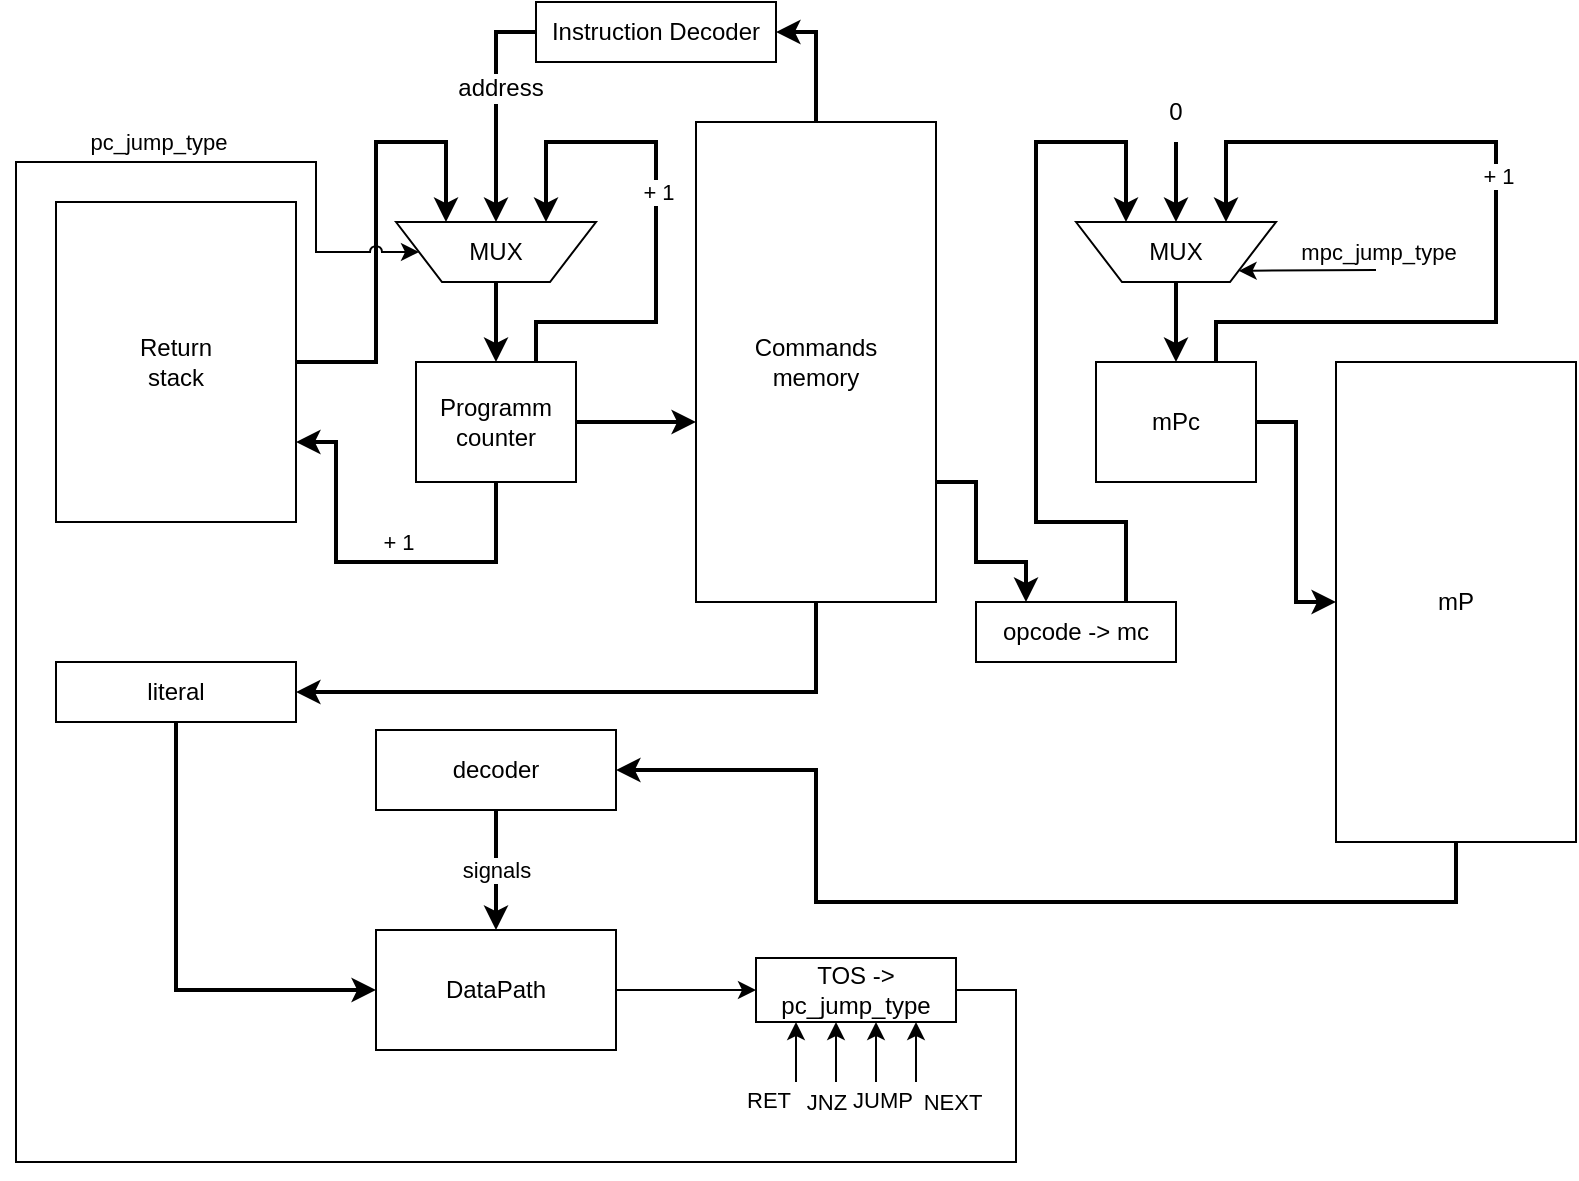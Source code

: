 <mxfile version="20.5.3" type="embed"><diagram name="Страница — 1" id="-2dhWkgFpOOAvYboyMm9"><mxGraphModel dx="251" dy="172" grid="1" gridSize="10" guides="1" tooltips="1" connect="1" arrows="1" fold="1" page="1" pageScale="1" pageWidth="827" pageHeight="1169" math="0" shadow="0"><root><mxCell id="0"/><mxCell id="1" parent="0"/><mxCell id="Bh3pZPlAoXe7MRYz6FHz-1" value="DataPath" style="rounded=0;whiteSpace=wrap;html=1;" parent="1" vertex="1"><mxGeometry x="200" y="524" width="120" height="60" as="geometry"/></mxCell><mxCell id="Bh3pZPlAoXe7MRYz6FHz-2" value="Return&lt;div&gt;stack&lt;/div&gt;" style="rounded=0;whiteSpace=wrap;html=1;" parent="1" vertex="1"><mxGeometry x="40" y="160" width="120" height="160" as="geometry"/></mxCell><mxCell id="Bh3pZPlAoXe7MRYz6FHz-3" value="Commands&lt;div&gt;&lt;span style=&quot;background-color: initial;&quot;&gt;memory&lt;/span&gt;&lt;br&gt;&lt;/div&gt;" style="rounded=0;whiteSpace=wrap;html=1;" parent="1" vertex="1"><mxGeometry x="360" y="120" width="120" height="240" as="geometry"/></mxCell><mxCell id="Bh3pZPlAoXe7MRYz6FHz-4" value="mP" style="rounded=0;whiteSpace=wrap;html=1;" parent="1" vertex="1"><mxGeometry x="680" y="240" width="120" height="240" as="geometry"/></mxCell><mxCell id="Bh3pZPlAoXe7MRYz6FHz-5" value="mPc" style="rounded=0;whiteSpace=wrap;html=1;" parent="1" vertex="1"><mxGeometry x="560" y="240" width="80" height="60" as="geometry"/></mxCell><mxCell id="Bh3pZPlAoXe7MRYz6FHz-6" value="decoder" style="rounded=0;whiteSpace=wrap;html=1;" parent="1" vertex="1"><mxGeometry x="200" y="424" width="120" height="40" as="geometry"/></mxCell><mxCell id="Bh3pZPlAoXe7MRYz6FHz-8" value="Programm&lt;div&gt;counter&lt;/div&gt;" style="rounded=0;whiteSpace=wrap;html=1;" parent="1" vertex="1"><mxGeometry x="220" y="240" width="80" height="60" as="geometry"/></mxCell><mxCell id="2" value="" style="endArrow=classic;html=1;rounded=0;exitX=1;exitY=0.5;exitDx=0;exitDy=0;entryX=0;entryY=0.5;entryDx=0;entryDy=0;strokeWidth=2;" parent="1" source="Bh3pZPlAoXe7MRYz6FHz-5" target="Bh3pZPlAoXe7MRYz6FHz-4" edge="1"><mxGeometry width="50" height="50" relative="1" as="geometry"><mxPoint x="390" y="530" as="sourcePoint"/><mxPoint x="440" y="480" as="targetPoint"/><Array as="points"><mxPoint x="660" y="270"/><mxPoint x="660" y="360"/></Array></mxGeometry></mxCell><mxCell id="4" value="MUX" style="verticalLabelPosition=middle;verticalAlign=middle;html=1;shape=trapezoid;perimeter=trapezoidPerimeter;whiteSpace=wrap;size=0.23;arcSize=10;flipV=1;labelPosition=center;align=center;rotation=0;" parent="1" vertex="1"><mxGeometry x="550" y="170" width="100" height="30" as="geometry"/></mxCell><mxCell id="5" value="" style="endArrow=classic;html=1;rounded=0;exitX=0.5;exitY=1;exitDx=0;exitDy=0;entryX=0.5;entryY=0;entryDx=0;entryDy=0;strokeWidth=2;" parent="1" source="4" target="Bh3pZPlAoXe7MRYz6FHz-5" edge="1"><mxGeometry width="50" height="50" relative="1" as="geometry"><mxPoint x="510" y="410" as="sourcePoint"/><mxPoint x="560" y="360" as="targetPoint"/></mxGeometry></mxCell><mxCell id="6" value="" style="endArrow=classic;html=1;rounded=0;exitX=0.5;exitY=1;exitDx=0;exitDy=0;entryX=1;entryY=0.5;entryDx=0;entryDy=0;strokeWidth=2;" parent="1" source="Bh3pZPlAoXe7MRYz6FHz-4" target="Bh3pZPlAoXe7MRYz6FHz-6" edge="1"><mxGeometry width="50" height="50" relative="1" as="geometry"><mxPoint x="510" y="410" as="sourcePoint"/><mxPoint x="560" y="360" as="targetPoint"/><Array as="points"><mxPoint x="740" y="510"/><mxPoint x="420" y="510"/><mxPoint x="420" y="444"/></Array></mxGeometry></mxCell><mxCell id="7" value="" style="endArrow=classic;html=1;rounded=0;exitX=0.5;exitY=1;exitDx=0;exitDy=0;entryX=0.5;entryY=0;entryDx=0;entryDy=0;strokeWidth=2;" parent="1" source="Bh3pZPlAoXe7MRYz6FHz-6" target="Bh3pZPlAoXe7MRYz6FHz-1" edge="1"><mxGeometry relative="1" as="geometry"><mxPoint x="480" y="414" as="sourcePoint"/><mxPoint x="580" y="414" as="targetPoint"/></mxGeometry></mxCell><mxCell id="8" value="signals" style="edgeLabel;resizable=0;html=1;align=center;verticalAlign=middle;" parent="7" connectable="0" vertex="1"><mxGeometry relative="1" as="geometry"/></mxCell><mxCell id="9" value="" style="endArrow=classic;html=1;rounded=0;exitX=0.75;exitY=0;exitDx=0;exitDy=0;entryX=0.75;entryY=0;entryDx=0;entryDy=0;strokeWidth=2;" parent="1" source="Bh3pZPlAoXe7MRYz6FHz-5" target="4" edge="1"><mxGeometry width="50" height="50" relative="1" as="geometry"><mxPoint x="390" y="300" as="sourcePoint"/><mxPoint x="440" y="250" as="targetPoint"/><Array as="points"><mxPoint x="620" y="220"/><mxPoint x="760" y="220"/><mxPoint x="760" y="130"/><mxPoint x="625" y="130"/></Array></mxGeometry></mxCell><mxCell id="10" value="+ 1" style="edgeLabel;html=1;align=center;verticalAlign=middle;resizable=0;points=[];" parent="9" vertex="1" connectable="0"><mxGeometry x="0.099" y="-1" relative="1" as="geometry"><mxPoint as="offset"/></mxGeometry></mxCell><mxCell id="11" value="" style="endArrow=classic;html=1;rounded=0;entryX=0.5;entryY=0;entryDx=0;entryDy=0;exitX=0.5;exitY=1;exitDx=0;exitDy=0;strokeWidth=2;" parent="1" source="12" target="4" edge="1"><mxGeometry width="50" height="50" relative="1" as="geometry"><mxPoint x="600" y="130" as="sourcePoint"/><mxPoint x="560" y="180" as="targetPoint"/></mxGeometry></mxCell><mxCell id="12" value="0" style="text;html=1;strokeColor=none;fillColor=none;align=center;verticalAlign=middle;whiteSpace=wrap;rounded=0;strokeWidth=2;" parent="1" vertex="1"><mxGeometry x="590" y="100" width="20" height="30" as="geometry"/></mxCell><mxCell id="13" value="opcode -&amp;gt; mc" style="rounded=0;whiteSpace=wrap;html=1;" parent="1" vertex="1"><mxGeometry x="500" y="360" width="100" height="30" as="geometry"/></mxCell><mxCell id="14" value="" style="endArrow=classic;html=1;rounded=0;exitX=1;exitY=0.75;exitDx=0;exitDy=0;entryX=0.25;entryY=0;entryDx=0;entryDy=0;strokeWidth=2;" parent="1" source="Bh3pZPlAoXe7MRYz6FHz-3" target="13" edge="1"><mxGeometry width="50" height="50" relative="1" as="geometry"><mxPoint x="510" y="340" as="sourcePoint"/><mxPoint x="560" y="290" as="targetPoint"/><Array as="points"><mxPoint x="500" y="300"/><mxPoint x="500" y="340"/><mxPoint x="525" y="340"/></Array></mxGeometry></mxCell><mxCell id="15" value="" style="endArrow=classic;html=1;rounded=0;exitX=0.75;exitY=0;exitDx=0;exitDy=0;entryX=0.25;entryY=0;entryDx=0;entryDy=0;strokeWidth=2;" parent="1" source="13" target="4" edge="1"><mxGeometry width="50" height="50" relative="1" as="geometry"><mxPoint x="510" y="340" as="sourcePoint"/><mxPoint x="560" y="290" as="targetPoint"/><Array as="points"><mxPoint x="575" y="320"/><mxPoint x="530" y="320"/><mxPoint x="530" y="130"/><mxPoint x="575" y="130"/></Array></mxGeometry></mxCell><mxCell id="16" value="" style="endArrow=classic;html=1;rounded=0;exitX=1;exitY=0.5;exitDx=0;exitDy=0;entryX=0.25;entryY=0;entryDx=0;entryDy=0;strokeWidth=2;" parent="1" source="Bh3pZPlAoXe7MRYz6FHz-2" target="21" edge="1"><mxGeometry width="50" height="50" relative="1" as="geometry"><mxPoint x="430" y="350" as="sourcePoint"/><mxPoint x="480" y="300" as="targetPoint"/><Array as="points"><mxPoint x="200" y="240"/><mxPoint x="200" y="130"/><mxPoint x="235" y="130"/></Array></mxGeometry></mxCell><mxCell id="18" value="" style="endArrow=classic;html=1;rounded=0;entryX=1;entryY=0.75;entryDx=0;entryDy=0;exitX=0.5;exitY=1;exitDx=0;exitDy=0;strokeWidth=2;" parent="1" source="Bh3pZPlAoXe7MRYz6FHz-8" target="Bh3pZPlAoXe7MRYz6FHz-2" edge="1"><mxGeometry width="50" height="50" relative="1" as="geometry"><mxPoint x="430" y="350" as="sourcePoint"/><mxPoint x="480" y="300" as="targetPoint"/><Array as="points"><mxPoint x="260" y="340"/><mxPoint x="180" y="340"/><mxPoint x="180" y="280"/></Array></mxGeometry></mxCell><mxCell id="19" value="+ 1" style="edgeLabel;html=1;align=center;verticalAlign=middle;resizable=0;points=[];" parent="18" vertex="1" connectable="0"><mxGeometry x="0.036" y="1" relative="1" as="geometry"><mxPoint x="14" y="-11" as="offset"/></mxGeometry></mxCell><mxCell id="20" value="" style="endArrow=classic;html=1;rounded=0;exitX=1;exitY=0.5;exitDx=0;exitDy=0;strokeWidth=2;" parent="1" source="Bh3pZPlAoXe7MRYz6FHz-8" edge="1"><mxGeometry width="50" height="50" relative="1" as="geometry"><mxPoint x="430" y="380" as="sourcePoint"/><mxPoint x="360" y="270" as="targetPoint"/><Array as="points"/></mxGeometry></mxCell><mxCell id="21" value="MUX" style="verticalLabelPosition=middle;verticalAlign=middle;html=1;shape=trapezoid;perimeter=trapezoidPerimeter;whiteSpace=wrap;size=0.23;arcSize=10;flipV=1;labelPosition=center;align=center;rotation=0;" parent="1" vertex="1"><mxGeometry x="210" y="170" width="100" height="30" as="geometry"/></mxCell><mxCell id="22" value="" style="endArrow=classic;html=1;rounded=0;exitX=0.75;exitY=0;exitDx=0;exitDy=0;entryX=0.75;entryY=0;entryDx=0;entryDy=0;strokeWidth=2;" parent="1" source="Bh3pZPlAoXe7MRYz6FHz-8" target="21" edge="1"><mxGeometry width="50" height="50" relative="1" as="geometry"><mxPoint x="280" y="240" as="sourcePoint"/><mxPoint x="285" y="170" as="targetPoint"/><Array as="points"><mxPoint x="280" y="220"/><mxPoint x="340" y="220"/><mxPoint x="340" y="130"/><mxPoint x="285" y="130"/></Array></mxGeometry></mxCell><mxCell id="23" value="+ 1" style="edgeLabel;html=1;align=center;verticalAlign=middle;resizable=0;points=[];" parent="22" vertex="1" connectable="0"><mxGeometry x="0.099" y="-1" relative="1" as="geometry"><mxPoint as="offset"/></mxGeometry></mxCell><mxCell id="24" value="" style="endArrow=classic;html=1;rounded=0;exitX=0.5;exitY=1;exitDx=0;exitDy=0;entryX=0.5;entryY=0;entryDx=0;entryDy=0;strokeWidth=2;" parent="1" source="21" target="Bh3pZPlAoXe7MRYz6FHz-8" edge="1"><mxGeometry width="50" height="50" relative="1" as="geometry"><mxPoint x="610" y="210" as="sourcePoint"/><mxPoint x="610" y="250" as="targetPoint"/></mxGeometry></mxCell><mxCell id="25" value="Instruction Decoder" style="rounded=0;whiteSpace=wrap;html=1;" parent="1" vertex="1"><mxGeometry x="280" y="60" width="120" height="30" as="geometry"/></mxCell><mxCell id="26" value="" style="endArrow=classic;html=1;rounded=0;entryX=1;entryY=0.5;entryDx=0;entryDy=0;exitX=0.5;exitY=0;exitDx=0;exitDy=0;strokeWidth=2;" parent="1" source="Bh3pZPlAoXe7MRYz6FHz-3" target="25" edge="1"><mxGeometry width="50" height="50" relative="1" as="geometry"><mxPoint x="390" y="230" as="sourcePoint"/><mxPoint x="440" y="180" as="targetPoint"/><Array as="points"><mxPoint x="420" y="75"/></Array></mxGeometry></mxCell><mxCell id="27" value="" style="endArrow=classic;html=1;rounded=0;exitX=0;exitY=0.5;exitDx=0;exitDy=0;entryX=0.5;entryY=0;entryDx=0;entryDy=0;strokeWidth=2;" parent="1" source="25" target="21" edge="1"><mxGeometry width="50" height="50" relative="1" as="geometry"><mxPoint x="390" y="220" as="sourcePoint"/><mxPoint x="440" y="170" as="targetPoint"/><Array as="points"><mxPoint x="260" y="75"/></Array></mxGeometry></mxCell><mxCell id="49" value="&lt;span style=&quot;font-size: 12px;&quot;&gt;address&lt;/span&gt;" style="edgeLabel;html=1;align=center;verticalAlign=middle;resizable=0;points=[];" parent="27" vertex="1" connectable="0"><mxGeometry x="-0.164" y="2" relative="1" as="geometry"><mxPoint as="offset"/></mxGeometry></mxCell><mxCell id="28" value="" style="endArrow=classic;html=1;rounded=0;exitX=0.5;exitY=1;exitDx=0;exitDy=0;entryX=1;entryY=0.5;entryDx=0;entryDy=0;strokeWidth=2;" parent="1" source="Bh3pZPlAoXe7MRYz6FHz-3" target="29" edge="1"><mxGeometry width="50" height="50" relative="1" as="geometry"><mxPoint x="600" y="480" as="sourcePoint"/><mxPoint x="650" y="430" as="targetPoint"/><Array as="points"><mxPoint x="420" y="405"/></Array></mxGeometry></mxCell><mxCell id="29" value="literal" style="rounded=0;whiteSpace=wrap;html=1;" parent="1" vertex="1"><mxGeometry x="40" y="390" width="120" height="30" as="geometry"/></mxCell><mxCell id="30" value="" style="endArrow=classic;html=1;rounded=0;exitX=0.5;exitY=1;exitDx=0;exitDy=0;entryX=0;entryY=0.5;entryDx=0;entryDy=0;strokeWidth=2;" parent="1" source="29" target="Bh3pZPlAoXe7MRYz6FHz-1" edge="1"><mxGeometry width="50" height="50" relative="1" as="geometry"><mxPoint x="600" y="480" as="sourcePoint"/><mxPoint x="650" y="430" as="targetPoint"/><Array as="points"><mxPoint x="100" y="554"/></Array></mxGeometry></mxCell><mxCell id="31" value="" style="endArrow=classic;html=1;rounded=0;entryX=1;entryY=1;entryDx=0;entryDy=0;" parent="1" target="4" edge="1"><mxGeometry width="50" height="50" relative="1" as="geometry"><mxPoint x="700" y="194" as="sourcePoint"/><mxPoint x="420" y="250" as="targetPoint"/></mxGeometry></mxCell><mxCell id="32" value="mpc_jump_type" style="edgeLabel;html=1;align=center;verticalAlign=middle;resizable=0;points=[];" parent="31" vertex="1" connectable="0"><mxGeometry x="-0.34" y="-1" relative="1" as="geometry"><mxPoint x="23" y="-8" as="offset"/></mxGeometry></mxCell><mxCell id="33" value="" style="endArrow=classic;html=1;rounded=0;entryX=0;entryY=0.5;entryDx=0;entryDy=0;jumpStyle=arc;exitX=1;exitY=0.5;exitDx=0;exitDy=0;" parent="1" source="36" target="21" edge="1"><mxGeometry width="50" height="50" relative="1" as="geometry"><mxPoint x="110" y="140" as="sourcePoint"/><mxPoint x="190" y="220" as="targetPoint"/><Array as="points"><mxPoint x="520" y="554"/><mxPoint x="520" y="640"/><mxPoint x="20" y="640"/><mxPoint x="20" y="140"/><mxPoint x="170" y="140"/><mxPoint x="170" y="185"/></Array></mxGeometry></mxCell><mxCell id="34" value="pc_jump_type" style="edgeLabel;html=1;align=center;verticalAlign=middle;resizable=0;points=[];" parent="33" vertex="1" connectable="0"><mxGeometry x="-0.755" y="-2" relative="1" as="geometry"><mxPoint x="-378" y="-508" as="offset"/></mxGeometry></mxCell><mxCell id="35" value="" style="endArrow=classic;html=1;rounded=0;jumpStyle=arc;exitX=1;exitY=0.5;exitDx=0;exitDy=0;entryX=0;entryY=0.5;entryDx=0;entryDy=0;" parent="1" source="Bh3pZPlAoXe7MRYz6FHz-1" target="36" edge="1"><mxGeometry width="50" height="50" relative="1" as="geometry"><mxPoint x="320" y="430" as="sourcePoint"/><mxPoint x="360" y="554" as="targetPoint"/></mxGeometry></mxCell><mxCell id="36" value="TOS -&amp;gt; pc_jump_type" style="rounded=0;whiteSpace=wrap;html=1;" parent="1" vertex="1"><mxGeometry x="390" y="538" width="100" height="32" as="geometry"/></mxCell><mxCell id="37" value="" style="endArrow=classic;html=1;rounded=0;jumpStyle=arc;" parent="1" edge="1"><mxGeometry width="50" height="50" relative="1" as="geometry"><mxPoint x="430" y="600" as="sourcePoint"/><mxPoint x="430" y="570" as="targetPoint"/></mxGeometry></mxCell><mxCell id="40" value="JNZ" style="edgeLabel;html=1;align=center;verticalAlign=middle;resizable=0;points=[];" parent="37" vertex="1" connectable="0"><mxGeometry x="-0.485" y="-1" relative="1" as="geometry"><mxPoint x="-6" y="17" as="offset"/></mxGeometry></mxCell><mxCell id="38" value="" style="endArrow=classic;html=1;rounded=0;jumpStyle=arc;" parent="1" edge="1"><mxGeometry width="50" height="50" relative="1" as="geometry"><mxPoint x="450" y="600" as="sourcePoint"/><mxPoint x="450" y="570" as="targetPoint"/></mxGeometry></mxCell><mxCell id="41" value="JUMP" style="edgeLabel;html=1;align=center;verticalAlign=middle;resizable=0;points=[];" parent="38" vertex="1" connectable="0"><mxGeometry x="-0.763" y="1" relative="1" as="geometry"><mxPoint x="4" y="12" as="offset"/></mxGeometry></mxCell><mxCell id="39" value="" style="endArrow=classic;html=1;rounded=0;jumpStyle=arc;" parent="1" edge="1"><mxGeometry width="50" height="50" relative="1" as="geometry"><mxPoint x="470" y="600" as="sourcePoint"/><mxPoint x="470" y="570" as="targetPoint"/></mxGeometry></mxCell><mxCell id="42" value="NEXT" style="edgeLabel;html=1;align=center;verticalAlign=middle;resizable=0;points=[];" parent="39" vertex="1" connectable="0"><mxGeometry x="-0.8" relative="1" as="geometry"><mxPoint x="18" y="13" as="offset"/></mxGeometry></mxCell><mxCell id="47" value="" style="endArrow=classic;html=1;rounded=0;jumpStyle=arc;" parent="1" edge="1"><mxGeometry width="50" height="50" relative="1" as="geometry"><mxPoint x="410" y="600" as="sourcePoint"/><mxPoint x="410" y="570" as="targetPoint"/></mxGeometry></mxCell><mxCell id="48" value="RET" style="edgeLabel;html=1;align=center;verticalAlign=middle;resizable=0;points=[];" parent="47" vertex="1" connectable="0"><mxGeometry x="-0.8" relative="1" as="geometry"><mxPoint x="-14" y="12" as="offset"/></mxGeometry></mxCell></root></mxGraphModel></diagram></mxfile>